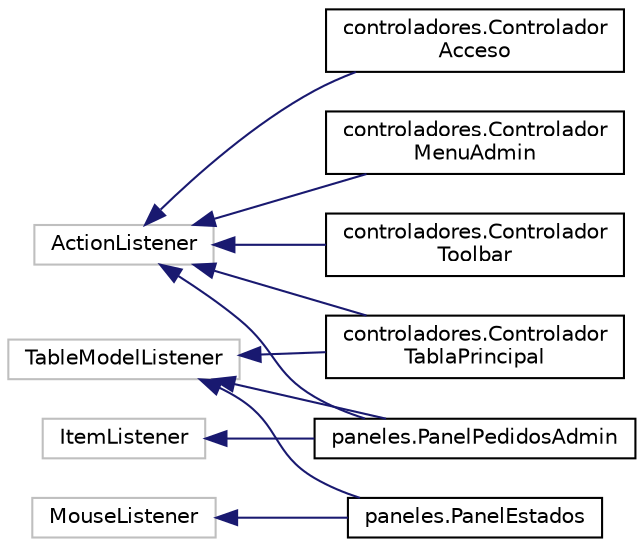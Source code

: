 digraph "Graphical Class Hierarchy"
{
  edge [fontname="Helvetica",fontsize="10",labelfontname="Helvetica",labelfontsize="10"];
  node [fontname="Helvetica",fontsize="10",shape=record];
  rankdir="LR";
  Node34 [label="ActionListener",height=0.2,width=0.4,color="grey75", fillcolor="white", style="filled"];
  Node34 -> Node35 [dir="back",color="midnightblue",fontsize="10",style="solid",fontname="Helvetica"];
  Node35 [label="controladores.Controlador\lAcceso",height=0.2,width=0.4,color="black", fillcolor="white", style="filled",URL="$classcontroladores_1_1_controlador_acceso.html"];
  Node34 -> Node36 [dir="back",color="midnightblue",fontsize="10",style="solid",fontname="Helvetica"];
  Node36 [label="controladores.Controlador\lMenuAdmin",height=0.2,width=0.4,color="black", fillcolor="white", style="filled",URL="$classcontroladores_1_1_controlador_menu_admin.html"];
  Node34 -> Node0 [dir="back",color="midnightblue",fontsize="10",style="solid",fontname="Helvetica"];
  Node0 [label="controladores.Controlador\lTablaPrincipal",height=0.2,width=0.4,color="black", fillcolor="white", style="filled",URL="$classcontroladores_1_1_controlador_tabla_principal.html"];
  Node34 -> Node37 [dir="back",color="midnightblue",fontsize="10",style="solid",fontname="Helvetica"];
  Node37 [label="controladores.Controlador\lToolbar",height=0.2,width=0.4,color="black", fillcolor="white", style="filled",URL="$classcontroladores_1_1_controlador_toolbar.html"];
  Node34 -> Node22 [dir="back",color="midnightblue",fontsize="10",style="solid",fontname="Helvetica"];
  Node22 [label="paneles.PanelPedidosAdmin",height=0.2,width=0.4,color="black", fillcolor="white", style="filled",URL="$classpaneles_1_1_panel_pedidos_admin.html"];
  Node28 [label="ItemListener",height=0.2,width=0.4,color="grey75", fillcolor="white", style="filled"];
  Node28 -> Node22 [dir="back",color="midnightblue",fontsize="10",style="solid",fontname="Helvetica"];
  Node25 [label="MouseListener",height=0.2,width=0.4,color="grey75", fillcolor="white", style="filled"];
  Node25 -> Node21 [dir="back",color="midnightblue",fontsize="10",style="solid",fontname="Helvetica"];
  Node21 [label="paneles.PanelEstados",height=0.2,width=0.4,color="black", fillcolor="white", style="filled",URL="$classpaneles_1_1_panel_estados.html"];
  Node19 [label="TableModelListener",height=0.2,width=0.4,color="grey75", fillcolor="white", style="filled"];
  Node19 -> Node0 [dir="back",color="midnightblue",fontsize="10",style="solid",fontname="Helvetica"];
  Node19 -> Node21 [dir="back",color="midnightblue",fontsize="10",style="solid",fontname="Helvetica"];
  Node19 -> Node22 [dir="back",color="midnightblue",fontsize="10",style="solid",fontname="Helvetica"];
}
